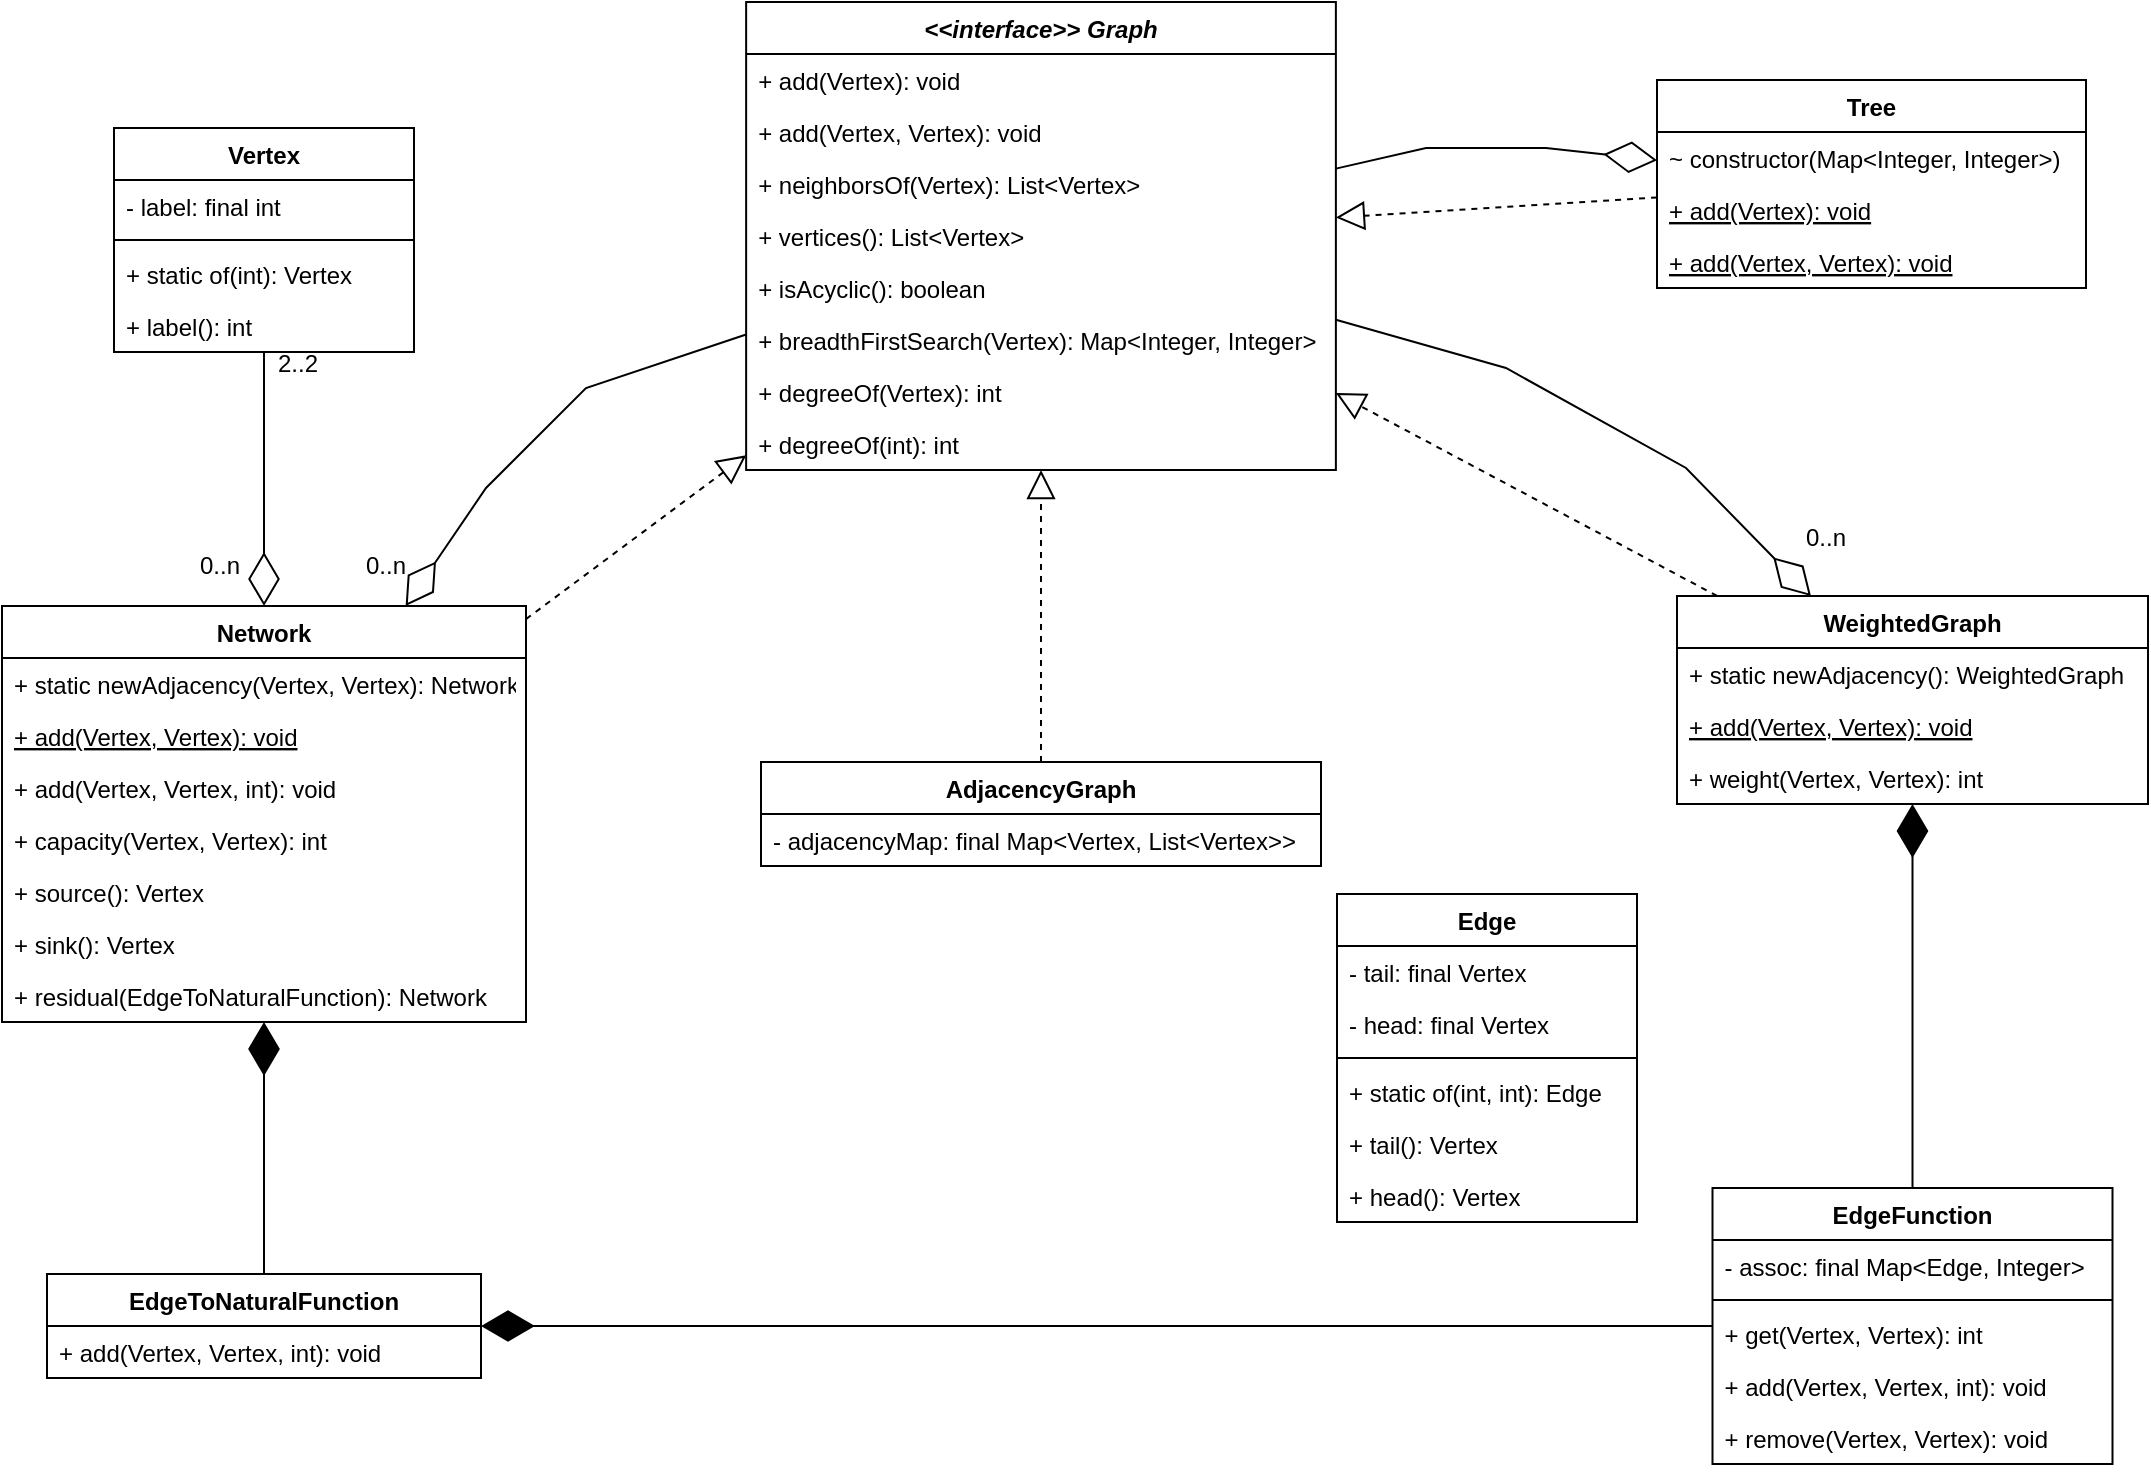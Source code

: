 <mxfile version="20.8.16" type="device"><diagram id="C5RBs43oDa-KdzZeNtuy" name="Page-1"><mxGraphModel dx="1434" dy="2429" grid="1" gridSize="10" guides="1" tooltips="1" connect="1" arrows="1" fold="1" page="1" pageScale="1" pageWidth="1169" pageHeight="827" math="0" shadow="0"><root><mxCell id="WIyWlLk6GJQsqaUBKTNV-0"/><mxCell id="WIyWlLk6GJQsqaUBKTNV-1" parent="WIyWlLk6GJQsqaUBKTNV-0"/><mxCell id="hPA0fBPudxdgeRuaVAXN-0" value="&lt;&lt;interface&gt;&gt; Graph" style="swimlane;fontStyle=3;align=center;verticalAlign=top;childLayout=stackLayout;horizontal=1;startSize=26;horizontalStack=0;resizeParent=1;resizeParentMax=0;resizeLast=0;collapsible=1;marginBottom=0;" parent="WIyWlLk6GJQsqaUBKTNV-1" vertex="1"><mxGeometry x="420.07" y="-1613" width="294.87" height="234" as="geometry"/></mxCell><mxCell id="hPA0fBPudxdgeRuaVAXN-4" value="+ add(Vertex): void" style="text;strokeColor=none;fillColor=none;align=left;verticalAlign=top;spacingLeft=4;spacingRight=4;overflow=hidden;rotatable=0;points=[[0,0.5],[1,0.5]];portConstraint=eastwest;" parent="hPA0fBPudxdgeRuaVAXN-0" vertex="1"><mxGeometry y="26" width="294.87" height="26" as="geometry"/></mxCell><mxCell id="hPA0fBPudxdgeRuaVAXN-5" value="+ add(Vertex, Vertex): void" style="text;strokeColor=none;fillColor=none;align=left;verticalAlign=top;spacingLeft=4;spacingRight=4;overflow=hidden;rotatable=0;points=[[0,0.5],[1,0.5]];portConstraint=eastwest;" parent="hPA0fBPudxdgeRuaVAXN-0" vertex="1"><mxGeometry y="52" width="294.87" height="26" as="geometry"/></mxCell><mxCell id="hPA0fBPudxdgeRuaVAXN-6" value="+ neighborsOf(Vertex): List&lt;Vertex&gt;" style="text;strokeColor=none;fillColor=none;align=left;verticalAlign=top;spacingLeft=4;spacingRight=4;overflow=hidden;rotatable=0;points=[[0,0.5],[1,0.5]];portConstraint=eastwest;" parent="hPA0fBPudxdgeRuaVAXN-0" vertex="1"><mxGeometry y="78" width="294.87" height="26" as="geometry"/></mxCell><mxCell id="KiHzzQNCIfGnm2ail5yr-9" value="+ vertices(): List&lt;Vertex&gt;" style="text;strokeColor=none;fillColor=none;align=left;verticalAlign=top;spacingLeft=4;spacingRight=4;overflow=hidden;rotatable=0;points=[[0,0.5],[1,0.5]];portConstraint=eastwest;" parent="hPA0fBPudxdgeRuaVAXN-0" vertex="1"><mxGeometry y="104" width="294.87" height="26" as="geometry"/></mxCell><mxCell id="I73SUCFXku9BIP_V5HrK-0" value="+ isAcyclic(): boolean" style="text;strokeColor=none;fillColor=none;align=left;verticalAlign=top;spacingLeft=4;spacingRight=4;overflow=hidden;rotatable=0;points=[[0,0.5],[1,0.5]];portConstraint=eastwest;" parent="hPA0fBPudxdgeRuaVAXN-0" vertex="1"><mxGeometry y="130" width="294.87" height="26" as="geometry"/></mxCell><mxCell id="hPA0fBPudxdgeRuaVAXN-13" value="+ breadthFirstSearch(Vertex): Map&lt;Integer, Integer&gt;" style="text;strokeColor=none;fillColor=none;align=left;verticalAlign=top;spacingLeft=4;spacingRight=4;overflow=hidden;rotatable=0;points=[[0,0.5],[1,0.5]];portConstraint=eastwest;" parent="hPA0fBPudxdgeRuaVAXN-0" vertex="1"><mxGeometry y="156" width="294.87" height="26" as="geometry"/></mxCell><mxCell id="bFkUPvngcB6-qgDlxKS3-0" value="+ degreeOf(Vertex): int" style="text;strokeColor=none;fillColor=none;align=left;verticalAlign=top;spacingLeft=4;spacingRight=4;overflow=hidden;rotatable=0;points=[[0,0.5],[1,0.5]];portConstraint=eastwest;" vertex="1" parent="hPA0fBPudxdgeRuaVAXN-0"><mxGeometry y="182" width="294.87" height="26" as="geometry"/></mxCell><mxCell id="bFkUPvngcB6-qgDlxKS3-1" value="+ degreeOf(int): int" style="text;strokeColor=none;fillColor=none;align=left;verticalAlign=top;spacingLeft=4;spacingRight=4;overflow=hidden;rotatable=0;points=[[0,0.5],[1,0.5]];portConstraint=eastwest;" vertex="1" parent="hPA0fBPudxdgeRuaVAXN-0"><mxGeometry y="208" width="294.87" height="26" as="geometry"/></mxCell><mxCell id="hPA0fBPudxdgeRuaVAXN-7" value="AdjacencyGraph" style="swimlane;fontStyle=1;align=center;verticalAlign=top;childLayout=stackLayout;horizontal=1;startSize=26;horizontalStack=0;resizeParent=1;resizeParentMax=0;resizeLast=0;collapsible=1;marginBottom=0;" parent="WIyWlLk6GJQsqaUBKTNV-1" vertex="1"><mxGeometry x="427.5" y="-1233" width="280" height="52" as="geometry"/></mxCell><mxCell id="hPA0fBPudxdgeRuaVAXN-11" value="- adjacencyMap: final Map&lt;Vertex, List&lt;Vertex&gt;&gt;" style="text;strokeColor=none;fillColor=none;align=left;verticalAlign=top;spacingLeft=4;spacingRight=4;overflow=hidden;rotatable=0;points=[[0,0.5],[1,0.5]];portConstraint=eastwest;" parent="hPA0fBPudxdgeRuaVAXN-7" vertex="1"><mxGeometry y="26" width="280" height="26" as="geometry"/></mxCell><mxCell id="hPA0fBPudxdgeRuaVAXN-12" value="" style="endArrow=block;dashed=1;endFill=0;endSize=12;html=1;rounded=0;" parent="WIyWlLk6GJQsqaUBKTNV-1" source="hPA0fBPudxdgeRuaVAXN-7" target="hPA0fBPudxdgeRuaVAXN-0" edge="1"><mxGeometry width="160" relative="1" as="geometry"><mxPoint x="-136.5" y="-489" as="sourcePoint"/><mxPoint x="23.5" y="-489" as="targetPoint"/></mxGeometry></mxCell><mxCell id="2TRhM7OhMwKb9Xg5kjZe-0" value="Vertex" style="swimlane;fontStyle=1;align=center;verticalAlign=top;childLayout=stackLayout;horizontal=1;startSize=26;horizontalStack=0;resizeParent=1;resizeParentMax=0;resizeLast=0;collapsible=1;marginBottom=0;" parent="WIyWlLk6GJQsqaUBKTNV-1" vertex="1"><mxGeometry x="104" y="-1550" width="150" height="112" as="geometry"/></mxCell><mxCell id="2TRhM7OhMwKb9Xg5kjZe-1" value="- label: final int" style="text;strokeColor=none;fillColor=none;align=left;verticalAlign=top;spacingLeft=4;spacingRight=4;overflow=hidden;rotatable=0;points=[[0,0.5],[1,0.5]];portConstraint=eastwest;" parent="2TRhM7OhMwKb9Xg5kjZe-0" vertex="1"><mxGeometry y="26" width="150" height="26" as="geometry"/></mxCell><mxCell id="2TRhM7OhMwKb9Xg5kjZe-3" value="" style="line;strokeWidth=1;fillColor=none;align=left;verticalAlign=middle;spacingTop=-1;spacingLeft=3;spacingRight=3;rotatable=0;labelPosition=right;points=[];portConstraint=eastwest;strokeColor=inherit;" parent="2TRhM7OhMwKb9Xg5kjZe-0" vertex="1"><mxGeometry y="52" width="150" height="8" as="geometry"/></mxCell><mxCell id="2TRhM7OhMwKb9Xg5kjZe-2" value="+ static of(int): Vertex" style="text;strokeColor=none;fillColor=none;align=left;verticalAlign=top;spacingLeft=4;spacingRight=4;overflow=hidden;rotatable=0;points=[[0,0.5],[1,0.5]];portConstraint=eastwest;" parent="2TRhM7OhMwKb9Xg5kjZe-0" vertex="1"><mxGeometry y="60" width="150" height="26" as="geometry"/></mxCell><mxCell id="2TRhM7OhMwKb9Xg5kjZe-4" value="+ label(): int" style="text;strokeColor=none;fillColor=none;align=left;verticalAlign=top;spacingLeft=4;spacingRight=4;overflow=hidden;rotatable=0;points=[[0,0.5],[1,0.5]];portConstraint=eastwest;" parent="2TRhM7OhMwKb9Xg5kjZe-0" vertex="1"><mxGeometry y="86" width="150" height="26" as="geometry"/></mxCell><mxCell id="MqZNxrxR5SClOSWIlu3f-7" value="EdgeFunction" style="swimlane;fontStyle=1;align=center;verticalAlign=top;childLayout=stackLayout;horizontal=1;startSize=26;horizontalStack=0;resizeParent=1;resizeParentMax=0;resizeLast=0;collapsible=1;marginBottom=0;" parent="WIyWlLk6GJQsqaUBKTNV-1" vertex="1"><mxGeometry x="903.25" y="-1020" width="200" height="138" as="geometry"/></mxCell><mxCell id="V0Kq6e6BHa_fQk7S8Apn-7" value="- assoc: final Map&lt;Edge, Integer&gt;" style="text;strokeColor=none;fillColor=none;align=left;verticalAlign=top;spacingLeft=4;spacingRight=4;overflow=hidden;rotatable=0;points=[[0,0.5],[1,0.5]];portConstraint=eastwest;" parent="MqZNxrxR5SClOSWIlu3f-7" vertex="1"><mxGeometry y="26" width="200" height="26" as="geometry"/></mxCell><mxCell id="V0Kq6e6BHa_fQk7S8Apn-8" value="" style="line;strokeWidth=1;fillColor=none;align=left;verticalAlign=middle;spacingTop=-1;spacingLeft=3;spacingRight=3;rotatable=0;labelPosition=right;points=[];portConstraint=eastwest;strokeColor=inherit;" parent="MqZNxrxR5SClOSWIlu3f-7" vertex="1"><mxGeometry y="52" width="200" height="8" as="geometry"/></mxCell><mxCell id="MqZNxrxR5SClOSWIlu3f-8" value="+ get(Vertex, Vertex): int" style="text;strokeColor=none;fillColor=none;align=left;verticalAlign=top;spacingLeft=4;spacingRight=4;overflow=hidden;rotatable=0;points=[[0,0.5],[1,0.5]];portConstraint=eastwest;" parent="MqZNxrxR5SClOSWIlu3f-7" vertex="1"><mxGeometry y="60" width="200" height="26" as="geometry"/></mxCell><mxCell id="MqZNxrxR5SClOSWIlu3f-9" value="+ add(Vertex, Vertex, int): void" style="text;strokeColor=none;fillColor=none;align=left;verticalAlign=top;spacingLeft=4;spacingRight=4;overflow=hidden;rotatable=0;points=[[0,0.5],[1,0.5]];portConstraint=eastwest;" parent="MqZNxrxR5SClOSWIlu3f-7" vertex="1"><mxGeometry y="86" width="200" height="26" as="geometry"/></mxCell><mxCell id="MqZNxrxR5SClOSWIlu3f-10" value="+ remove(Vertex, Vertex): void" style="text;strokeColor=none;fillColor=none;align=left;verticalAlign=top;spacingLeft=4;spacingRight=4;overflow=hidden;rotatable=0;points=[[0,0.5],[1,0.5]];portConstraint=eastwest;" parent="MqZNxrxR5SClOSWIlu3f-7" vertex="1"><mxGeometry y="112" width="200" height="26" as="geometry"/></mxCell><mxCell id="RXjzCFWOXxERbdJECEya-0" value="WeightedGraph" style="swimlane;fontStyle=1;align=center;verticalAlign=top;childLayout=stackLayout;horizontal=1;startSize=26;horizontalStack=0;resizeParent=1;resizeParentMax=0;resizeLast=0;collapsible=1;marginBottom=0;" parent="WIyWlLk6GJQsqaUBKTNV-1" vertex="1"><mxGeometry x="885.5" y="-1316" width="235.5" height="104" as="geometry"/></mxCell><mxCell id="UmsD5sYYcWpUcMlwhkTF-18" value="+ static newAdjacency(): WeightedGraph" style="text;strokeColor=none;fillColor=none;align=left;verticalAlign=top;spacingLeft=4;spacingRight=4;overflow=hidden;rotatable=0;points=[[0,0.5],[1,0.5]];portConstraint=eastwest;" parent="RXjzCFWOXxERbdJECEya-0" vertex="1"><mxGeometry y="26" width="235.5" height="26" as="geometry"/></mxCell><mxCell id="V0Kq6e6BHa_fQk7S8Apn-10" value="+ add(Vertex, Vertex): void" style="text;strokeColor=none;fillColor=none;align=left;verticalAlign=top;spacingLeft=4;spacingRight=4;overflow=hidden;rotatable=0;points=[[0,0.5],[1,0.5]];portConstraint=eastwest;fontStyle=4" parent="RXjzCFWOXxERbdJECEya-0" vertex="1"><mxGeometry y="52" width="235.5" height="26" as="geometry"/></mxCell><mxCell id="RXjzCFWOXxERbdJECEya-1" value="+ weight(Vertex, Vertex): int" style="text;strokeColor=none;fillColor=none;align=left;verticalAlign=top;spacingLeft=4;spacingRight=4;overflow=hidden;rotatable=0;points=[[0,0.5],[1,0.5]];portConstraint=eastwest;" parent="RXjzCFWOXxERbdJECEya-0" vertex="1"><mxGeometry y="78" width="235.5" height="26" as="geometry"/></mxCell><mxCell id="RXjzCFWOXxERbdJECEya-5" value="" style="endArrow=diamondThin;endFill=0;endSize=24;html=1;rounded=0;" parent="WIyWlLk6GJQsqaUBKTNV-1" source="hPA0fBPudxdgeRuaVAXN-0" target="RXjzCFWOXxERbdJECEya-0" edge="1"><mxGeometry width="160" relative="1" as="geometry"><mxPoint x="-106.5" y="-493" as="sourcePoint"/><mxPoint x="53.5" y="-493" as="targetPoint"/><Array as="points"><mxPoint x="800" y="-1430"/><mxPoint x="890" y="-1380"/></Array></mxGeometry></mxCell><mxCell id="RXjzCFWOXxERbdJECEya-6" value="0..n" style="text;html=1;strokeColor=none;fillColor=none;align=center;verticalAlign=middle;whiteSpace=wrap;rounded=0;" parent="WIyWlLk6GJQsqaUBKTNV-1" vertex="1"><mxGeometry x="930" y="-1360" width="60" height="30" as="geometry"/></mxCell><mxCell id="RXjzCFWOXxERbdJECEya-8" value="" style="endArrow=diamondThin;endFill=1;endSize=24;html=1;rounded=0;" parent="WIyWlLk6GJQsqaUBKTNV-1" source="MqZNxrxR5SClOSWIlu3f-7" target="RXjzCFWOXxERbdJECEya-0" edge="1"><mxGeometry width="160" relative="1" as="geometry"><mxPoint x="-86.5" y="-433" as="sourcePoint"/><mxPoint x="73.5" y="-433" as="targetPoint"/></mxGeometry></mxCell><mxCell id="V0Kq6e6BHa_fQk7S8Apn-0" value="Edge" style="swimlane;fontStyle=1;align=center;verticalAlign=top;childLayout=stackLayout;horizontal=1;startSize=26;horizontalStack=0;resizeParent=1;resizeParentMax=0;resizeLast=0;collapsible=1;marginBottom=0;" parent="WIyWlLk6GJQsqaUBKTNV-1" vertex="1"><mxGeometry x="715.5" y="-1167" width="150" height="164" as="geometry"/></mxCell><mxCell id="V0Kq6e6BHa_fQk7S8Apn-1" value="- tail: final Vertex" style="text;strokeColor=none;fillColor=none;align=left;verticalAlign=top;spacingLeft=4;spacingRight=4;overflow=hidden;rotatable=0;points=[[0,0.5],[1,0.5]];portConstraint=eastwest;" parent="V0Kq6e6BHa_fQk7S8Apn-0" vertex="1"><mxGeometry y="26" width="150" height="26" as="geometry"/></mxCell><mxCell id="V0Kq6e6BHa_fQk7S8Apn-5" value="- head: final Vertex" style="text;strokeColor=none;fillColor=none;align=left;verticalAlign=top;spacingLeft=4;spacingRight=4;overflow=hidden;rotatable=0;points=[[0,0.5],[1,0.5]];portConstraint=eastwest;" parent="V0Kq6e6BHa_fQk7S8Apn-0" vertex="1"><mxGeometry y="52" width="150" height="26" as="geometry"/></mxCell><mxCell id="V0Kq6e6BHa_fQk7S8Apn-2" value="" style="line;strokeWidth=1;fillColor=none;align=left;verticalAlign=middle;spacingTop=-1;spacingLeft=3;spacingRight=3;rotatable=0;labelPosition=right;points=[];portConstraint=eastwest;strokeColor=inherit;" parent="V0Kq6e6BHa_fQk7S8Apn-0" vertex="1"><mxGeometry y="78" width="150" height="8" as="geometry"/></mxCell><mxCell id="V0Kq6e6BHa_fQk7S8Apn-3" value="+ static of(int, int): Edge" style="text;strokeColor=none;fillColor=none;align=left;verticalAlign=top;spacingLeft=4;spacingRight=4;overflow=hidden;rotatable=0;points=[[0,0.5],[1,0.5]];portConstraint=eastwest;" parent="V0Kq6e6BHa_fQk7S8Apn-0" vertex="1"><mxGeometry y="86" width="150" height="26" as="geometry"/></mxCell><mxCell id="V0Kq6e6BHa_fQk7S8Apn-4" value="+ tail(): Vertex" style="text;strokeColor=none;fillColor=none;align=left;verticalAlign=top;spacingLeft=4;spacingRight=4;overflow=hidden;rotatable=0;points=[[0,0.5],[1,0.5]];portConstraint=eastwest;" parent="V0Kq6e6BHa_fQk7S8Apn-0" vertex="1"><mxGeometry y="112" width="150" height="26" as="geometry"/></mxCell><mxCell id="V0Kq6e6BHa_fQk7S8Apn-6" value="+ head(): Vertex" style="text;strokeColor=none;fillColor=none;align=left;verticalAlign=top;spacingLeft=4;spacingRight=4;overflow=hidden;rotatable=0;points=[[0,0.5],[1,0.5]];portConstraint=eastwest;" parent="V0Kq6e6BHa_fQk7S8Apn-0" vertex="1"><mxGeometry y="138" width="150" height="26" as="geometry"/></mxCell><mxCell id="UmsD5sYYcWpUcMlwhkTF-0" value="Network" style="swimlane;fontStyle=1;align=center;verticalAlign=top;childLayout=stackLayout;horizontal=1;startSize=26;horizontalStack=0;resizeParent=1;resizeParentMax=0;resizeLast=0;collapsible=1;marginBottom=0;" parent="WIyWlLk6GJQsqaUBKTNV-1" vertex="1"><mxGeometry x="48" y="-1311" width="262" height="208" as="geometry"/></mxCell><mxCell id="UmsD5sYYcWpUcMlwhkTF-19" value="+ static newAdjacency(Vertex, Vertex): Network" style="text;strokeColor=none;fillColor=none;align=left;verticalAlign=top;spacingLeft=4;spacingRight=4;overflow=hidden;rotatable=0;points=[[0,0.5],[1,0.5]];portConstraint=eastwest;" parent="UmsD5sYYcWpUcMlwhkTF-0" vertex="1"><mxGeometry y="26" width="262" height="26" as="geometry"/></mxCell><mxCell id="VF6BAWWzB6T88tPZD5QR-2" value="+ add(Vertex, Vertex): void" style="text;strokeColor=none;fillColor=none;align=left;verticalAlign=top;spacingLeft=4;spacingRight=4;overflow=hidden;rotatable=0;points=[[0,0.5],[1,0.5]];portConstraint=eastwest;fontStyle=4" parent="UmsD5sYYcWpUcMlwhkTF-0" vertex="1"><mxGeometry y="52" width="262" height="26" as="geometry"/></mxCell><mxCell id="UmsD5sYYcWpUcMlwhkTF-2" value="+ add(Vertex, Vertex, int): void" style="text;strokeColor=none;fillColor=none;align=left;verticalAlign=top;spacingLeft=4;spacingRight=4;overflow=hidden;rotatable=0;points=[[0,0.5],[1,0.5]];portConstraint=eastwest;" parent="UmsD5sYYcWpUcMlwhkTF-0" vertex="1"><mxGeometry y="78" width="262" height="26" as="geometry"/></mxCell><mxCell id="UmsD5sYYcWpUcMlwhkTF-5" value="+ capacity(Vertex, Vertex): int" style="text;strokeColor=none;fillColor=none;align=left;verticalAlign=top;spacingLeft=4;spacingRight=4;overflow=hidden;rotatable=0;points=[[0,0.5],[1,0.5]];portConstraint=eastwest;" parent="UmsD5sYYcWpUcMlwhkTF-0" vertex="1"><mxGeometry y="104" width="262" height="26" as="geometry"/></mxCell><mxCell id="UmsD5sYYcWpUcMlwhkTF-26" value="+ source(): Vertex" style="text;strokeColor=none;fillColor=none;align=left;verticalAlign=top;spacingLeft=4;spacingRight=4;overflow=hidden;rotatable=0;points=[[0,0.5],[1,0.5]];portConstraint=eastwest;" parent="UmsD5sYYcWpUcMlwhkTF-0" vertex="1"><mxGeometry y="130" width="262" height="26" as="geometry"/></mxCell><mxCell id="UmsD5sYYcWpUcMlwhkTF-27" value="+ sink(): Vertex" style="text;strokeColor=none;fillColor=none;align=left;verticalAlign=top;spacingLeft=4;spacingRight=4;overflow=hidden;rotatable=0;points=[[0,0.5],[1,0.5]];portConstraint=eastwest;" parent="UmsD5sYYcWpUcMlwhkTF-0" vertex="1"><mxGeometry y="156" width="262" height="26" as="geometry"/></mxCell><mxCell id="s3BRW3eooVZmECUTkwph-0" value="+ residual(EdgeToNaturalFunction): Network" style="text;strokeColor=none;fillColor=none;align=left;verticalAlign=top;spacingLeft=4;spacingRight=4;overflow=hidden;rotatable=0;points=[[0,0.5],[1,0.5]];portConstraint=eastwest;" parent="UmsD5sYYcWpUcMlwhkTF-0" vertex="1"><mxGeometry y="182" width="262" height="26" as="geometry"/></mxCell><mxCell id="UmsD5sYYcWpUcMlwhkTF-7" value="" style="endArrow=diamondThin;endFill=0;endSize=24;html=1;rounded=0;" parent="WIyWlLk6GJQsqaUBKTNV-1" source="hPA0fBPudxdgeRuaVAXN-0" target="UmsD5sYYcWpUcMlwhkTF-0" edge="1"><mxGeometry width="160" relative="1" as="geometry"><mxPoint x="29.5" y="-654" as="sourcePoint"/><mxPoint x="231" y="-654" as="targetPoint"/><Array as="points"><mxPoint x="340" y="-1420"/><mxPoint x="290" y="-1370"/></Array></mxGeometry></mxCell><mxCell id="UmsD5sYYcWpUcMlwhkTF-8" value="0..n" style="text;html=1;strokeColor=none;fillColor=none;align=center;verticalAlign=middle;whiteSpace=wrap;rounded=0;" parent="WIyWlLk6GJQsqaUBKTNV-1" vertex="1"><mxGeometry x="210" y="-1346" width="60" height="30" as="geometry"/></mxCell><mxCell id="UmsD5sYYcWpUcMlwhkTF-9" value="EdgeToNaturalFunction" style="swimlane;fontStyle=1;align=center;verticalAlign=top;childLayout=stackLayout;horizontal=1;startSize=26;horizontalStack=0;resizeParent=1;resizeParentMax=0;resizeLast=0;collapsible=1;marginBottom=0;" parent="WIyWlLk6GJQsqaUBKTNV-1" vertex="1"><mxGeometry x="70.5" y="-977" width="217" height="52" as="geometry"/></mxCell><mxCell id="UmsD5sYYcWpUcMlwhkTF-17" value="+ add(Vertex, Vertex, int): void" style="text;strokeColor=none;fillColor=none;align=left;verticalAlign=top;spacingLeft=4;spacingRight=4;overflow=hidden;rotatable=0;points=[[0,0.5],[1,0.5]];portConstraint=eastwest;" parent="UmsD5sYYcWpUcMlwhkTF-9" vertex="1"><mxGeometry y="26" width="217" height="26" as="geometry"/></mxCell><mxCell id="UmsD5sYYcWpUcMlwhkTF-15" value="" style="endArrow=diamondThin;endFill=1;endSize=24;html=1;rounded=0;" parent="WIyWlLk6GJQsqaUBKTNV-1" source="MqZNxrxR5SClOSWIlu3f-7" target="UmsD5sYYcWpUcMlwhkTF-9" edge="1"><mxGeometry width="160" relative="1" as="geometry"><mxPoint x="337.5" y="-807" as="sourcePoint"/><mxPoint x="414.5" y="-1027" as="targetPoint"/></mxGeometry></mxCell><mxCell id="UmsD5sYYcWpUcMlwhkTF-16" value="" style="endArrow=diamondThin;endFill=1;endSize=24;html=1;rounded=0;" parent="WIyWlLk6GJQsqaUBKTNV-1" source="UmsD5sYYcWpUcMlwhkTF-9" target="UmsD5sYYcWpUcMlwhkTF-0" edge="1"><mxGeometry width="160" relative="1" as="geometry"><mxPoint x="337.5" y="-914" as="sourcePoint"/><mxPoint x="337.5" y="-1024" as="targetPoint"/></mxGeometry></mxCell><mxCell id="UmsD5sYYcWpUcMlwhkTF-21" value="0..n" style="text;html=1;strokeColor=none;fillColor=none;align=center;verticalAlign=middle;whiteSpace=wrap;rounded=0;" parent="WIyWlLk6GJQsqaUBKTNV-1" vertex="1"><mxGeometry x="126.5" y="-1346" width="60" height="30" as="geometry"/></mxCell><mxCell id="UmsD5sYYcWpUcMlwhkTF-24" value="" style="endArrow=diamondThin;endFill=0;endSize=24;html=1;rounded=0;" parent="WIyWlLk6GJQsqaUBKTNV-1" source="2TRhM7OhMwKb9Xg5kjZe-0" target="UmsD5sYYcWpUcMlwhkTF-0" edge="1"><mxGeometry width="160" relative="1" as="geometry"><mxPoint x="-76.5" y="-719" as="sourcePoint"/><mxPoint x="-76.5" y="-945" as="targetPoint"/></mxGeometry></mxCell><mxCell id="UmsD5sYYcWpUcMlwhkTF-25" value="2..2" style="text;html=1;strokeColor=none;fillColor=none;align=center;verticalAlign=middle;whiteSpace=wrap;rounded=0;" parent="WIyWlLk6GJQsqaUBKTNV-1" vertex="1"><mxGeometry x="165.5" y="-1447" width="60" height="30" as="geometry"/></mxCell><mxCell id="KiHzzQNCIfGnm2ail5yr-0" value="" style="endArrow=block;dashed=1;endFill=0;endSize=12;html=1;rounded=0;" parent="WIyWlLk6GJQsqaUBKTNV-1" source="UmsD5sYYcWpUcMlwhkTF-0" target="hPA0fBPudxdgeRuaVAXN-0" edge="1"><mxGeometry width="160" relative="1" as="geometry"><mxPoint x="58.591" y="-820" as="sourcePoint"/><mxPoint x="-23.603" y="-719" as="targetPoint"/></mxGeometry></mxCell><mxCell id="KiHzzQNCIfGnm2ail5yr-1" value="" style="endArrow=block;dashed=1;endFill=0;endSize=12;html=1;rounded=0;" parent="WIyWlLk6GJQsqaUBKTNV-1" source="RXjzCFWOXxERbdJECEya-0" target="hPA0fBPudxdgeRuaVAXN-0" edge="1"><mxGeometry width="160" relative="1" as="geometry"><mxPoint x="58.591" y="-820" as="sourcePoint"/><mxPoint x="-14.5" y="-719" as="targetPoint"/></mxGeometry></mxCell><mxCell id="NvGaPqQsFyf4skwy5Tl6-0" value="Tree" style="swimlane;fontStyle=1;align=center;verticalAlign=top;childLayout=stackLayout;horizontal=1;startSize=26;horizontalStack=0;resizeParent=1;resizeParentMax=0;resizeLast=0;collapsible=1;marginBottom=0;" parent="WIyWlLk6GJQsqaUBKTNV-1" vertex="1"><mxGeometry x="875.5" y="-1574" width="214.5" height="104" as="geometry"/></mxCell><mxCell id="NvGaPqQsFyf4skwy5Tl6-1" value="~ constructor(Map&lt;Integer, Integer&gt;)" style="text;strokeColor=none;fillColor=none;align=left;verticalAlign=top;spacingLeft=4;spacingRight=4;overflow=hidden;rotatable=0;points=[[0,0.5],[1,0.5]];portConstraint=eastwest;" parent="NvGaPqQsFyf4skwy5Tl6-0" vertex="1"><mxGeometry y="26" width="214.5" height="26" as="geometry"/></mxCell><mxCell id="s7l7lDrvEzgSSHZkIb9J-0" value="+ add(Vertex): void" style="text;strokeColor=none;fillColor=none;align=left;verticalAlign=top;spacingLeft=4;spacingRight=4;overflow=hidden;rotatable=0;points=[[0,0.5],[1,0.5]];portConstraint=eastwest;fontStyle=4" parent="NvGaPqQsFyf4skwy5Tl6-0" vertex="1"><mxGeometry y="52" width="214.5" height="26" as="geometry"/></mxCell><mxCell id="s7l7lDrvEzgSSHZkIb9J-1" value="+ add(Vertex, Vertex): void" style="text;strokeColor=none;fillColor=none;align=left;verticalAlign=top;spacingLeft=4;spacingRight=4;overflow=hidden;rotatable=0;points=[[0,0.5],[1,0.5]];portConstraint=eastwest;fontStyle=4" parent="NvGaPqQsFyf4skwy5Tl6-0" vertex="1"><mxGeometry y="78" width="214.5" height="26" as="geometry"/></mxCell><mxCell id="NvGaPqQsFyf4skwy5Tl6-4" value="" style="endArrow=block;dashed=1;endFill=0;endSize=12;html=1;rounded=0;" parent="WIyWlLk6GJQsqaUBKTNV-1" source="NvGaPqQsFyf4skwy5Tl6-0" target="hPA0fBPudxdgeRuaVAXN-0" edge="1"><mxGeometry width="160" relative="1" as="geometry"><mxPoint x="219.75" y="-654" as="sourcePoint"/><mxPoint x="55.5" y="-654" as="targetPoint"/></mxGeometry></mxCell><mxCell id="NvGaPqQsFyf4skwy5Tl6-5" value="" style="endArrow=diamondThin;endFill=0;endSize=24;html=1;rounded=0;" parent="WIyWlLk6GJQsqaUBKTNV-1" source="hPA0fBPudxdgeRuaVAXN-0" target="NvGaPqQsFyf4skwy5Tl6-0" edge="1"><mxGeometry width="160" relative="1" as="geometry"><mxPoint x="466.95" y="-1228" as="sourcePoint"/><mxPoint x="710.35" y="-1105" as="targetPoint"/><Array as="points"><mxPoint x="760" y="-1540"/><mxPoint x="820" y="-1540"/></Array></mxGeometry></mxCell></root></mxGraphModel></diagram></mxfile>